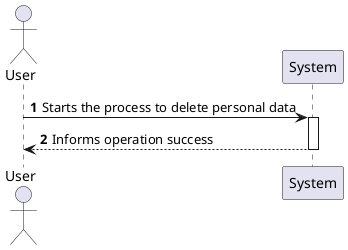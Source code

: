 @startuml
'https://plantuml.com/sequence-diagram

autonumber
actor "User" as CM

CM -> System: Starts the process to delete personal data
activate System
System --> CM: Informs operation success
deactivate System

@enduml
